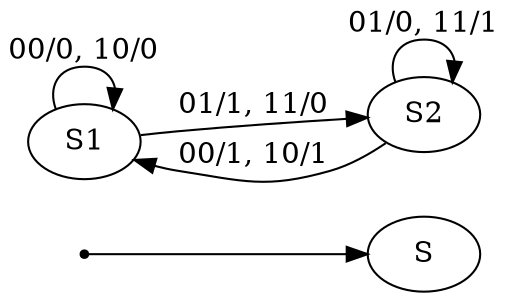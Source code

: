 digraph STG {
	rankdir=LR;

	INIT [shape=point];
	S1 [label="S1"];
	S2 [label="S2"];

	INIT -> S;
	S1->S1 [label="00/0, 10/0"];
	S1->S2 [label="01/1, 11/0"];
	S2->S1 [label="00/1, 10/1"];
	S2->S2 [label="01/0, 11/1"];
}